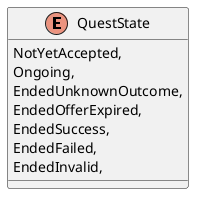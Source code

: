 @startuml
enum QuestState {
    NotYetAccepted,
    Ongoing,
    EndedUnknownOutcome,
    EndedOfferExpired,
    EndedSuccess,
    EndedFailed,
    EndedInvalid,
}
@enduml
